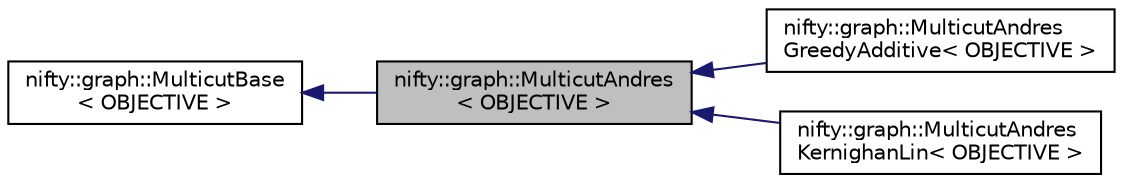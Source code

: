 digraph "nifty::graph::MulticutAndres&lt; OBJECTIVE &gt;"
{
  edge [fontname="Helvetica",fontsize="10",labelfontname="Helvetica",labelfontsize="10"];
  node [fontname="Helvetica",fontsize="10",shape=record];
  rankdir="LR";
  Node1 [label="nifty::graph::MulticutAndres\l\< OBJECTIVE \>",height=0.2,width=0.4,color="black", fillcolor="grey75", style="filled", fontcolor="black"];
  Node2 -> Node1 [dir="back",color="midnightblue",fontsize="10",style="solid"];
  Node2 [label="nifty::graph::MulticutBase\l\< OBJECTIVE \>",height=0.2,width=0.4,color="black", fillcolor="white", style="filled",URL="$classnifty_1_1graph_1_1MulticutBase.html"];
  Node1 -> Node3 [dir="back",color="midnightblue",fontsize="10",style="solid"];
  Node3 [label="nifty::graph::MulticutAndres\lGreedyAdditive\< OBJECTIVE \>",height=0.2,width=0.4,color="black", fillcolor="white", style="filled",URL="$classnifty_1_1graph_1_1MulticutAndresGreedyAdditive.html"];
  Node1 -> Node4 [dir="back",color="midnightblue",fontsize="10",style="solid"];
  Node4 [label="nifty::graph::MulticutAndres\lKernighanLin\< OBJECTIVE \>",height=0.2,width=0.4,color="black", fillcolor="white", style="filled",URL="$classnifty_1_1graph_1_1MulticutAndresKernighanLin.html"];
}
